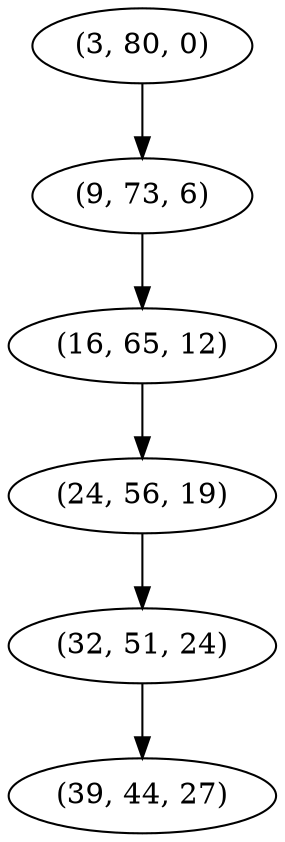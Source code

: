 digraph tree {
    "(3, 80, 0)";
    "(9, 73, 6)";
    "(16, 65, 12)";
    "(24, 56, 19)";
    "(32, 51, 24)";
    "(39, 44, 27)";
    "(3, 80, 0)" -> "(9, 73, 6)";
    "(9, 73, 6)" -> "(16, 65, 12)";
    "(16, 65, 12)" -> "(24, 56, 19)";
    "(24, 56, 19)" -> "(32, 51, 24)";
    "(32, 51, 24)" -> "(39, 44, 27)";
}
